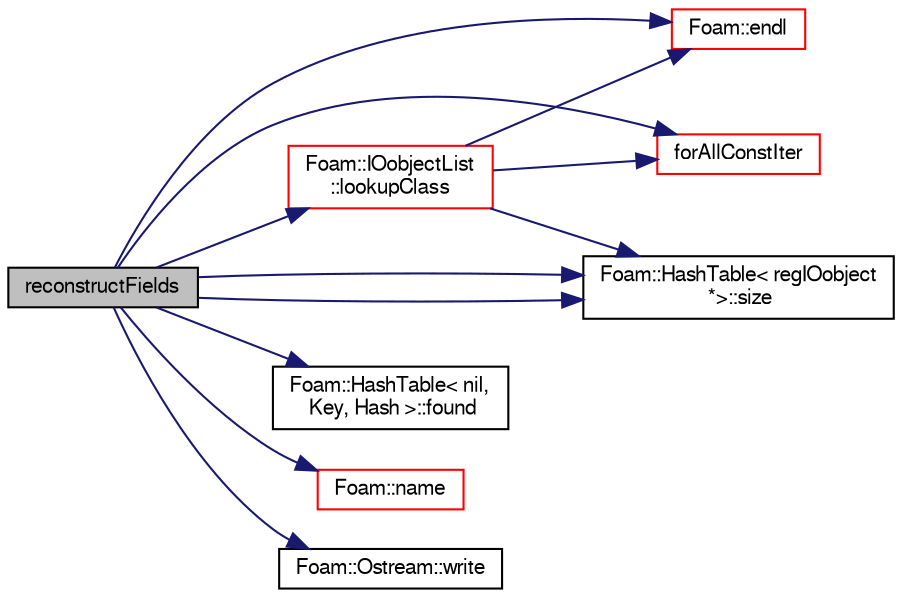 digraph "reconstructFields"
{
  bgcolor="transparent";
  edge [fontname="FreeSans",fontsize="10",labelfontname="FreeSans",labelfontsize="10"];
  node [fontname="FreeSans",fontsize="10",shape=record];
  rankdir="LR";
  Node361 [label="reconstructFields",height=0.2,width=0.4,color="black", fillcolor="grey75", style="filled", fontcolor="black"];
  Node361 -> Node362 [color="midnightblue",fontsize="10",style="solid",fontname="FreeSans"];
  Node362 [label="Foam::endl",height=0.2,width=0.4,color="red",URL="$a21124.html#a2db8fe02a0d3909e9351bb4275b23ce4",tooltip="Add newline and flush stream. "];
  Node361 -> Node364 [color="midnightblue",fontsize="10",style="solid",fontname="FreeSans"];
  Node364 [label="forAllConstIter",height=0.2,width=0.4,color="red",URL="$a38141.html#ae21e2836509b0fa7f7cedf6493b11b09"];
  Node361 -> Node664 [color="midnightblue",fontsize="10",style="solid",fontname="FreeSans"];
  Node664 [label="Foam::HashTable\< nil,\l Key, Hash \>::found",height=0.2,width=0.4,color="black",URL="$a25702.html#a9a7a02c333e3e98344a1e5b891c4d985",tooltip="Return true if hashedEntry is found in table. "];
  Node361 -> Node665 [color="midnightblue",fontsize="10",style="solid",fontname="FreeSans"];
  Node665 [label="Foam::IOobjectList\l::lookupClass",height=0.2,width=0.4,color="red",URL="$a26146.html#a7938dcd5dc3e8f28a630433cfa3f2a45",tooltip="Return the list for all IOobjects of a given class. "];
  Node665 -> Node362 [color="midnightblue",fontsize="10",style="solid",fontname="FreeSans"];
  Node665 -> Node364 [color="midnightblue",fontsize="10",style="solid",fontname="FreeSans"];
  Node665 -> Node527 [color="midnightblue",fontsize="10",style="solid",fontname="FreeSans"];
  Node527 [label="Foam::HashTable\< regIOobject\l *\>::size",height=0.2,width=0.4,color="black",URL="$a25702.html#a47b3bf30da1eb3ab8076b5fbe00e0494",tooltip="Return number of elements in table. "];
  Node361 -> Node543 [color="midnightblue",fontsize="10",style="solid",fontname="FreeSans"];
  Node543 [label="Foam::name",height=0.2,width=0.4,color="red",URL="$a21124.html#adcb0df2bd4953cb6bb390272d8263c3a",tooltip="Return a string representation of a complex. "];
  Node361 -> Node527 [color="midnightblue",fontsize="10",style="solid",fontname="FreeSans"];
  Node361 -> Node527 [color="midnightblue",fontsize="10",style="solid",fontname="FreeSans"];
  Node361 -> Node513 [color="midnightblue",fontsize="10",style="solid",fontname="FreeSans"];
  Node513 [label="Foam::Ostream::write",height=0.2,width=0.4,color="black",URL="$a26238.html#a81a19ad9e4098b4701cc8bab9a59d78b",tooltip="Write next token to stream. "];
}
